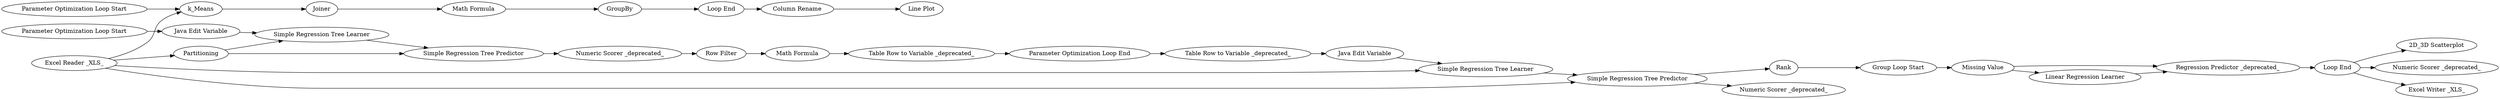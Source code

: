 digraph {
	239 -> 231
	6 -> 180
	182 -> 185
	207 -> 186
	211 -> 68
	180 -> 32
	214 -> 32
	185 -> 209
	209 -> 183
	239 -> 186
	239 -> 214
	186 -> 187
	32 -> 65
	183 -> 7
	69 -> 70
	206 -> 207
	7 -> 206
	234 -> 243
	68 -> 69
	215 -> 155
	242 -> 234
	231 -> 235
	187 -> 230
	70 -> 71
	69 -> 71
	214 -> 65
	239 -> 187
	65 -> 182
	243 -> 244
	71 -> 215
	232 -> 231
	215 -> 77
	241 -> 242
	235 -> 241
	187 -> 211
	215 -> 240
	231 [label=k_Means]
	242 [label=GroupBy]
	7 [label="Parameter Optimization Loop End"]
	230 [label="Numeric Scorer _deprecated_"]
	182 [label="Numeric Scorer _deprecated_"]
	239 [label="Excel Reader _XLS_"]
	209 [label="Math Formula"]
	180 [label="Java Edit Variable"]
	211 [label=Rank]
	185 [label="Row Filter"]
	206 [label="Table Row to Variable _deprecated_"]
	183 [label="Table Row to Variable _deprecated_"]
	6 [label="Parameter Optimization Loop Start"]
	214 [label=Partitioning]
	240 [label="Excel Writer _XLS_"]
	68 [label="Group Loop Start"]
	207 [label="Java Edit Variable"]
	244 [label="Line Plot"]
	243 [label="Column Rename"]
	77 [label="Numeric Scorer _deprecated_"]
	234 [label="Loop End"]
	232 [label="Parameter Optimization Loop Start"]
	235 [label=Joiner]
	70 [label="Linear Regression Learner"]
	65 [label="Simple Regression Tree Predictor"]
	69 [label="Missing Value"]
	71 [label="Regression Predictor _deprecated_"]
	186 [label="Simple Regression Tree Learner"]
	155 [label="2D_3D Scatterplot"]
	241 [label="Math Formula"]
	187 [label="Simple Regression Tree Predictor"]
	215 [label="Loop End"]
	32 [label="Simple Regression Tree Learner"]
	rankdir=LR
}

